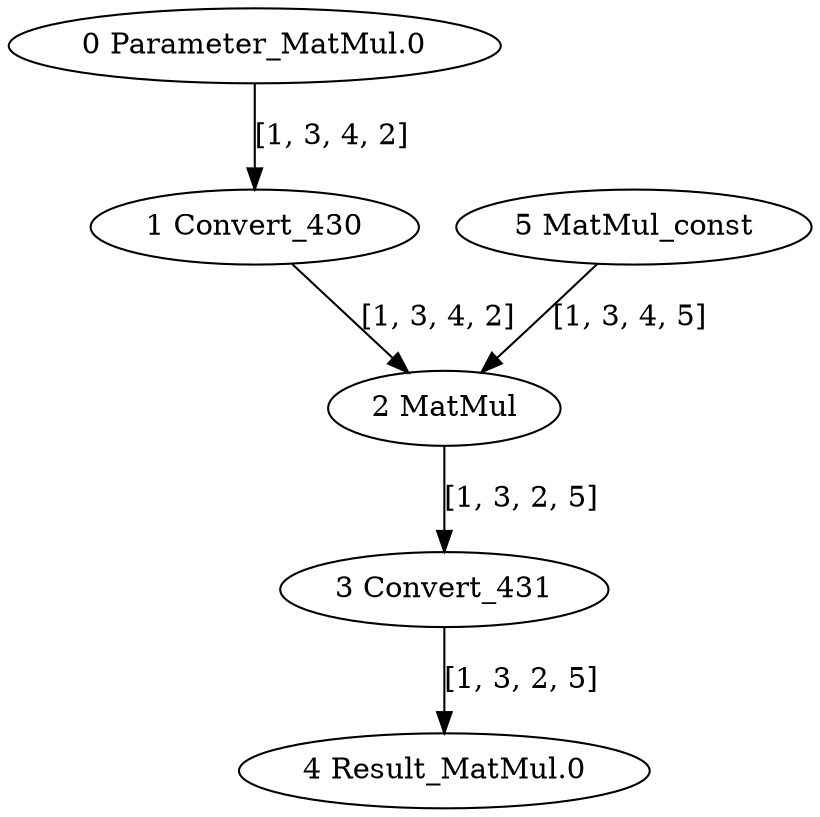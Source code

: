 strict digraph  {
"0 Parameter_MatMul.0" [id=0, type=Parameter];
"1 Convert_430" [id=1, type=Convert];
"2 MatMul" [id=2, type=MatMul];
"3 Convert_431" [id=3, type=Convert];
"4 Result_MatMul.0" [id=4, type=Result];
"5 MatMul_const" [id=5, type=Constant];
"0 Parameter_MatMul.0" -> "1 Convert_430"  [label="[1, 3, 4, 2]", style=solid];
"1 Convert_430" -> "2 MatMul"  [label="[1, 3, 4, 2]", style=solid];
"2 MatMul" -> "3 Convert_431"  [label="[1, 3, 2, 5]", style=solid];
"3 Convert_431" -> "4 Result_MatMul.0"  [label="[1, 3, 2, 5]", style=solid];
"5 MatMul_const" -> "2 MatMul"  [label="[1, 3, 4, 5]", style=solid];
}
